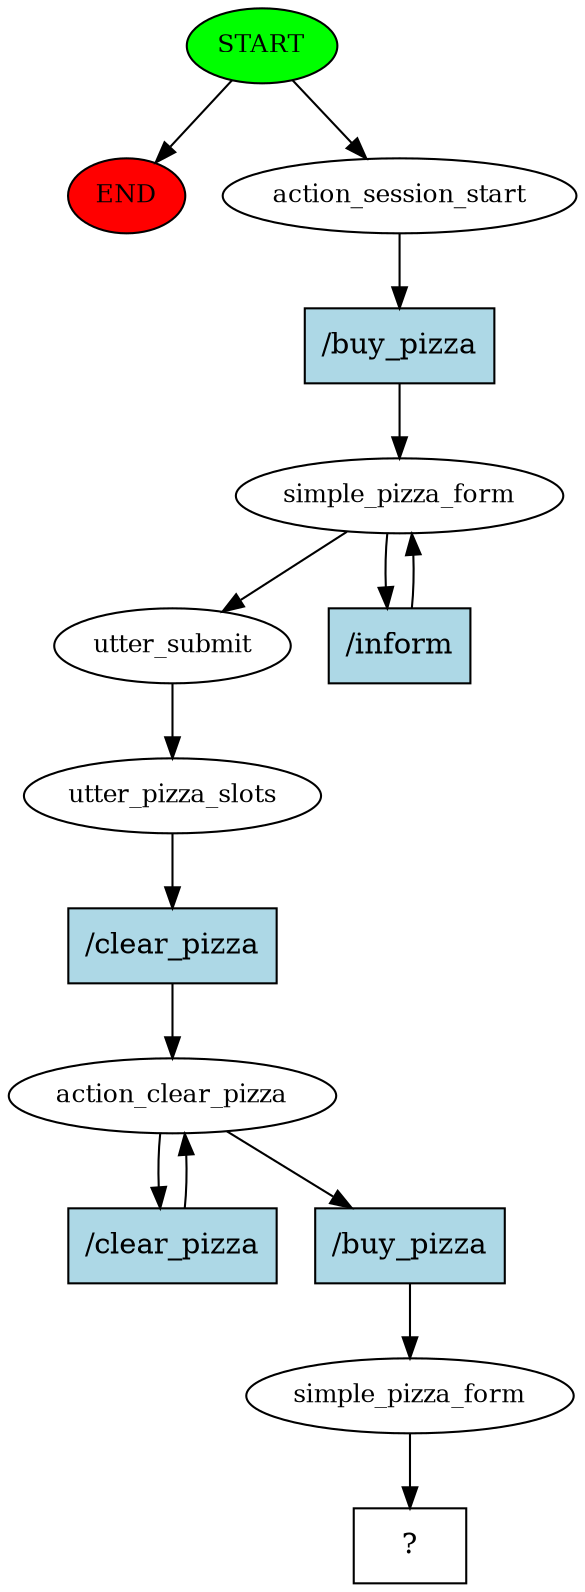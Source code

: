 digraph  {
0 [class="start active", fillcolor=green, fontsize=12, label=START, style=filled];
"-1" [class=end, fillcolor=red, fontsize=12, label=END, style=filled];
1 [class=active, fontsize=12, label=action_session_start];
2 [class=active, fontsize=12, label=simple_pizza_form];
5 [class=active, fontsize=12, label=utter_submit];
6 [class=active, fontsize=12, label=utter_pizza_slots];
7 [class=active, fontsize=12, label=action_clear_pizza];
11 [class=active, fontsize=12, label=simple_pizza_form];
12 [class="intent dashed active", label="  ?  ", shape=rect];
13 [class="intent active", fillcolor=lightblue, label="/buy_pizza", shape=rect, style=filled];
14 [class="intent active", fillcolor=lightblue, label="/inform", shape=rect, style=filled];
15 [class="intent active", fillcolor=lightblue, label="/clear_pizza", shape=rect, style=filled];
16 [class="intent active", fillcolor=lightblue, label="/clear_pizza", shape=rect, style=filled];
17 [class="intent active", fillcolor=lightblue, label="/buy_pizza", shape=rect, style=filled];
0 -> "-1"  [class="", key=NONE, label=""];
0 -> 1  [class=active, key=NONE, label=""];
1 -> 13  [class=active, key=0];
2 -> 5  [class=active, key=NONE, label=""];
2 -> 14  [class=active, key=0];
5 -> 6  [class=active, key=NONE, label=""];
6 -> 15  [class=active, key=0];
7 -> 16  [class=active, key=0];
7 -> 17  [class=active, key=0];
11 -> 12  [class=active, key=NONE, label=""];
13 -> 2  [class=active, key=0];
14 -> 2  [class=active, key=0];
15 -> 7  [class=active, key=0];
16 -> 7  [class=active, key=0];
17 -> 11  [class=active, key=0];
}
